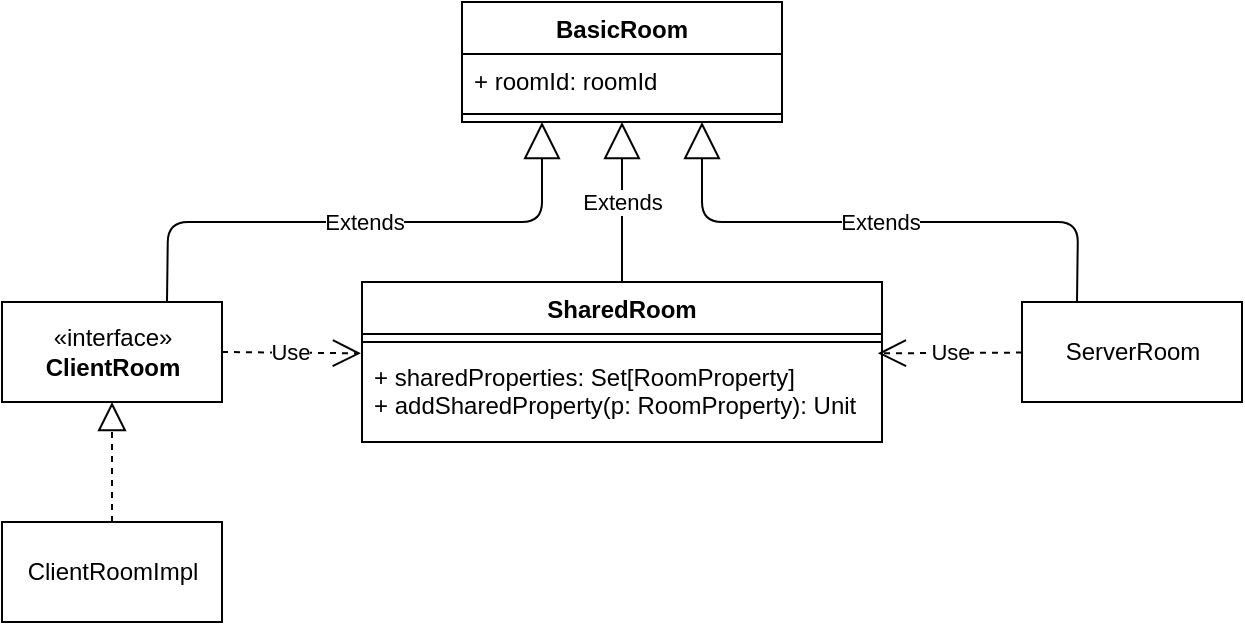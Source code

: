<mxfile version="12.9.9" type="device"><diagram id="ANvYU7w54oOPpQcC6ar3" name="Page-1"><mxGraphModel dx="723" dy="426" grid="1" gridSize="10" guides="1" tooltips="1" connect="1" arrows="1" fold="1" page="1" pageScale="1" pageWidth="827" pageHeight="1169" math="0" shadow="0"><root><mxCell id="0"/><mxCell id="1" parent="0"/><mxCell id="mfVzm-Lh9tRRdBSbQ21J-1" value="«interface»&lt;br&gt;&lt;b&gt;ClientRoom&lt;/b&gt;" style="html=1;" parent="1" vertex="1"><mxGeometry x="80" y="200" width="110" height="50" as="geometry"/></mxCell><mxCell id="mfVzm-Lh9tRRdBSbQ21J-5" value="ServerRoom" style="html=1;" parent="1" vertex="1"><mxGeometry x="590" y="200" width="110" height="50" as="geometry"/></mxCell><mxCell id="mfVzm-Lh9tRRdBSbQ21J-8" value="Extends" style="endArrow=block;endSize=16;endFill=0;html=1;exitX=0.25;exitY=0;exitDx=0;exitDy=0;entryX=0.75;entryY=1;entryDx=0;entryDy=0;" parent="1" source="mfVzm-Lh9tRRdBSbQ21J-5" target="mfVzm-Lh9tRRdBSbQ21J-12" edge="1"><mxGeometry width="160" relative="1" as="geometry"><mxPoint x="430" y="110" as="sourcePoint"/><mxPoint x="400" y="115" as="targetPoint"/><Array as="points"><mxPoint x="618" y="160"/><mxPoint x="498" y="160"/><mxPoint x="430" y="160"/></Array></mxGeometry></mxCell><mxCell id="mfVzm-Lh9tRRdBSbQ21J-9" value="Use" style="endArrow=open;endSize=12;dashed=1;html=1;exitX=1;exitY=0.5;exitDx=0;exitDy=0;entryX=-0.002;entryY=0.036;entryDx=0;entryDy=0;entryPerimeter=0;" parent="1" target="mfVzm-Lh9tRRdBSbQ21J-19" edge="1"><mxGeometry width="160" relative="1" as="geometry"><mxPoint x="190" y="225" as="sourcePoint"/><mxPoint x="250" y="225" as="targetPoint"/></mxGeometry></mxCell><mxCell id="mfVzm-Lh9tRRdBSbQ21J-10" value="Use" style="endArrow=open;endSize=12;dashed=1;html=1;entryX=0.992;entryY=0.036;entryDx=0;entryDy=0;entryPerimeter=0;" parent="1" source="mfVzm-Lh9tRRdBSbQ21J-5" target="mfVzm-Lh9tRRdBSbQ21J-19" edge="1"><mxGeometry width="160" relative="1" as="geometry"><mxPoint x="330" y="300" as="sourcePoint"/><mxPoint x="530" y="225" as="targetPoint"/></mxGeometry></mxCell><mxCell id="mfVzm-Lh9tRRdBSbQ21J-11" value="Extends" style="endArrow=block;endSize=16;endFill=0;html=1;exitX=0.5;exitY=0;exitDx=0;exitDy=0;entryX=0.5;entryY=1;entryDx=0;entryDy=0;" parent="1" source="mfVzm-Lh9tRRdBSbQ21J-16" target="mfVzm-Lh9tRRdBSbQ21J-12" edge="1"><mxGeometry width="160" relative="1" as="geometry"><mxPoint x="370" y="200" as="sourcePoint"/><mxPoint x="345" y="110" as="targetPoint"/></mxGeometry></mxCell><mxCell id="mfVzm-Lh9tRRdBSbQ21J-16" value="SharedRoom" style="swimlane;fontStyle=1;align=center;verticalAlign=top;childLayout=stackLayout;horizontal=1;startSize=26;horizontalStack=0;resizeParent=1;resizeParentMax=0;resizeLast=0;collapsible=1;marginBottom=0;" parent="1" vertex="1"><mxGeometry x="260" y="190" width="260" height="80" as="geometry"/></mxCell><mxCell id="mfVzm-Lh9tRRdBSbQ21J-18" value="" style="line;strokeWidth=1;fillColor=none;align=left;verticalAlign=middle;spacingTop=-1;spacingLeft=3;spacingRight=3;rotatable=0;labelPosition=right;points=[];portConstraint=eastwest;" parent="mfVzm-Lh9tRRdBSbQ21J-16" vertex="1"><mxGeometry y="26" width="260" height="8" as="geometry"/></mxCell><mxCell id="mfVzm-Lh9tRRdBSbQ21J-19" value="+ sharedProperties: Set[RoomProperty]&#10;+ addSharedProperty(p: RoomProperty): Unit" style="text;strokeColor=none;fillColor=none;align=left;verticalAlign=top;spacingLeft=4;spacingRight=4;overflow=hidden;rotatable=0;points=[[0,0.5],[1,0.5]];portConstraint=eastwest;" parent="mfVzm-Lh9tRRdBSbQ21J-16" vertex="1"><mxGeometry y="34" width="260" height="46" as="geometry"/></mxCell><mxCell id="mfVzm-Lh9tRRdBSbQ21J-12" value="BasicRoom" style="swimlane;fontStyle=1;align=center;verticalAlign=top;childLayout=stackLayout;horizontal=1;startSize=26;horizontalStack=0;resizeParent=1;resizeParentMax=0;resizeLast=0;collapsible=1;marginBottom=0;" parent="1" vertex="1"><mxGeometry x="310" y="50" width="160" height="60" as="geometry"><mxRectangle x="460" y="60" width="100" height="26" as="alternateBounds"/></mxGeometry></mxCell><mxCell id="mfVzm-Lh9tRRdBSbQ21J-13" value="+ roomId: roomId" style="text;strokeColor=none;fillColor=none;align=left;verticalAlign=top;spacingLeft=4;spacingRight=4;overflow=hidden;rotatable=0;points=[[0,0.5],[1,0.5]];portConstraint=eastwest;" parent="mfVzm-Lh9tRRdBSbQ21J-12" vertex="1"><mxGeometry y="26" width="160" height="26" as="geometry"/></mxCell><mxCell id="mfVzm-Lh9tRRdBSbQ21J-14" value="" style="line;strokeWidth=1;fillColor=none;align=left;verticalAlign=middle;spacingTop=-1;spacingLeft=3;spacingRight=3;rotatable=0;labelPosition=right;points=[];portConstraint=eastwest;" parent="mfVzm-Lh9tRRdBSbQ21J-12" vertex="1"><mxGeometry y="52" width="160" height="8" as="geometry"/></mxCell><mxCell id="zEiZgo2FnF4Y3eg8UMJ4-1" value="ClientRoomImpl" style="html=1;" vertex="1" parent="1"><mxGeometry x="80" y="310" width="110" height="50" as="geometry"/></mxCell><mxCell id="zEiZgo2FnF4Y3eg8UMJ4-4" value="Extends" style="endArrow=block;endSize=16;endFill=0;html=1;exitX=0.75;exitY=0;exitDx=0;exitDy=0;entryX=0.25;entryY=1;entryDx=0;entryDy=0;" edge="1" parent="1" source="mfVzm-Lh9tRRdBSbQ21J-1" target="mfVzm-Lh9tRRdBSbQ21J-12"><mxGeometry width="160" relative="1" as="geometry"><mxPoint x="80" y="90" as="sourcePoint"/><mxPoint x="240" y="90" as="targetPoint"/><Array as="points"><mxPoint x="163" y="160"/><mxPoint x="350" y="160"/></Array></mxGeometry></mxCell><mxCell id="zEiZgo2FnF4Y3eg8UMJ4-5" value="" style="endArrow=block;dashed=1;endFill=0;endSize=12;html=1;exitX=0.5;exitY=0;exitDx=0;exitDy=0;entryX=0.5;entryY=1;entryDx=0;entryDy=0;" edge="1" parent="1" source="zEiZgo2FnF4Y3eg8UMJ4-1" target="mfVzm-Lh9tRRdBSbQ21J-1"><mxGeometry width="160" relative="1" as="geometry"><mxPoint x="60" y="410" as="sourcePoint"/><mxPoint x="220" y="410" as="targetPoint"/></mxGeometry></mxCell></root></mxGraphModel></diagram></mxfile>